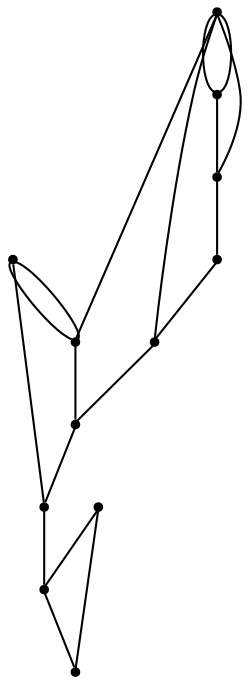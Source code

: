 graph {
  node [shape=point,comment="{\"directed\":false,\"doi\":\"10.1007/978-3-030-04414-5_6\",\"figure\":\"5 (1)\"}"]

  v0 [pos="1568.3842860968975,319.40812812690746"]
  v1 [pos="1402.3661190491869,359.37547850881356"]
  v2 [pos="1388.2679945498023,279.43566688856663"]
  v3 [pos="1358.8175911887777,359.37547850881356"]
  v4 [pos="1546.0827788013512,359.37547850881356"]
  v5 [pos="1378.3851462596117,417.4361310256425"]
  v6 [pos="1452.0406596879855,359.37547850881356"]
  v7 [pos="1317.790216913255,294.4242668115468"]
  v8 [pos="1342.1482690197784,359.37547850881356"]
  v9 [pos="1287.3426199858918,289.4266838060853"]
  v10 [pos="1273.626789053707,319.40812812690746"]
  v11 [pos="1308.328260359807,359.37547850881356"]

  v0 -- v2 [id="-1",pos="1568.3842860968975,319.40812812690746 1585.669271326048,319.4039631365936 1585.669271326048,319.4039631365936 1585.669271326048,319.4039631365936 1614.5613047912675,259.4493090941194 1614.5613047912675,259.4493090941194 1614.5613047912675,259.4493090941194 1363.2837872942075,259.4493408879386 1363.2837872942075,259.4493408879386 1363.2837872942075,259.4493408879386 1363.2837872942075,294.42530805912526 1363.2837872942075,294.42530805912526 1363.2837872942075,294.42530805912526 1372.75197551259,294.42530805912526 1372.75197551259,294.42530805912526 1372.75197551259,294.42530805912526 1388.2679945498023,279.43566688856663 1388.2679945498023,279.43566688856663 1388.2679945498023,279.43566688856663"]
  v0 -- v2 [id="-2",pos="1568.3842860968975,319.40812812690746 1412.7208569871134,319.4039631365936 1412.7208569871134,319.4039631365936 1412.7208569871134,319.4039631365936 1388.2679945498023,279.43566688856663 1388.2679945498023,279.43566688856663 1388.2679945498023,279.43566688856663"]
  v8 -- v3 [id="-4",pos="1342.1482690197784,359.37547850881356 1358.8175911887777,359.37547850881356 1358.8175911887777,359.37547850881356 1358.8175911887777,359.37547850881356"]
  v3 -- v1 [id="-5",pos="1358.8175911887777,359.37547850881356 1402.3661190491869,359.37547850881356 1402.3661190491869,359.37547850881356 1402.3661190491869,359.37547850881356"]
  v1 -- v6 [id="-6",pos="1402.3661190491869,359.37547850881356 1452.0406596879855,359.37547850881356 1452.0406596879855,359.37547850881356 1452.0406596879855,359.37547850881356"]
  v6 -- v4 [id="-7",pos="1452.0406596879855,359.37547850881356 1546.0827788013512,359.37547850881356 1546.0827788013512,359.37547850881356 1546.0827788013512,359.37547850881356"]
  v10 -- v7 [id="-10",pos="1273.626789053707,319.40812812690746 1298.6443802285933,319.4039631365936 1298.6443802285933,319.4039631365936 1298.6443802285933,319.4039631365936 1317.790216913255,294.4242668115468 1317.790216913255,294.4242668115468 1317.790216913255,294.4242668115468"]
  v9 -- v10 [id="-14",pos="1287.3426199858918,289.4266838060853 1281.8749698901374,319.4039631365936 1281.8749698901374,319.4039631365936 1281.8749698901374,319.4039631365936 1273.626789053707,319.40812812690746 1273.626789053707,319.40812812690746 1273.626789053707,319.40812812690746"]
  v9 -- v7 [id="-19",pos="1287.3426199858918,289.4266838060853 1292.8101429048106,259.4534740844333 1292.8101429048106,259.4534740844333 1292.8101429048106,259.4534740844333 1328.3116836823854,259.4534740844333 1328.3116836823854,259.4534740844333 1328.3116836823854,259.4534740844333 1328.3116836823854,294.4252762653061 1328.3116836823854,294.4252762653061 1328.3116836823854,294.4252762653061 1317.790216913255,294.4242668115468 1317.790216913255,294.4242668115468 1317.790216913255,294.4242668115468"]
  v7 -- v9 [id="-20",pos="1317.790216913255,294.4242668115468 1298.6443802285933,319.40812812690746 1298.6443802285933,319.40812812690746 1298.6443802285933,319.40812812690746 1292.8101429048106,319.40812812690746 1292.8101429048106,319.40812812690746 1292.8101429048106,319.40812812690746 1281.875097066973,319.40812812690746 1281.875097066973,319.40812812690746 1281.875097066973,319.40812812690746 1287.3426199858918,289.4266838060853 1287.3426199858918,289.4266838060853 1287.3426199858918,289.4266838060853"]
  v7 -- v2 [id="-21",pos="1317.790216913255,294.4242668115468 1372.75197551259,294.4252762653061 1372.75197551259,294.4252762653061 1372.75197551259,294.4252762653061 1388.2679945498023,279.43566688856663 1388.2679945498023,279.43566688856663 1388.2679945498023,279.43566688856663"]
  v7 -- v8 [id="-26",pos="1317.790216913255,294.4242668115468 1342.1482690197784,359.37547850881356 1342.1482690197784,359.37547850881356 1342.1482690197784,359.37547850881356"]
  v1 -- v0 [id="-29",pos="1402.3661190491869,359.37547850881356 1568.3842860968975,319.40812812690746 1568.3842860968975,319.40812812690746 1568.3842860968975,319.40812812690746"]
  v11 -- v8 [id="-30",pos="1308.328260359807,359.37547850881356 1342.1482690197784,359.37547850881356 1342.1482690197784,359.37547850881356 1342.1482690197784,359.37547850881356"]
  v5 -- v6 [id="-31",pos="1378.3851462596117,417.4361310256425 1452.0406596879855,359.37547850881356 1452.0406596879855,359.37547850881356 1452.0406596879855,359.37547850881356"]
  v5 -- v4 [id="-33",pos="1378.3851462596117,417.4361310256425 1546.0827788013512,359.37547850881356 1546.0827788013512,359.37547850881356 1546.0827788013512,359.37547850881356"]
  v10 -- v11 [id="-35",pos="1273.626789053707,319.40812812690746 1308.328260359807,359.37547850881356 1308.328260359807,359.37547850881356 1308.328260359807,359.37547850881356"]
  v2 -- v3 [id="-36",pos="1388.2679945498023,279.43566688856663 1358.8175911887777,359.37547850881356 1358.8175911887777,359.37547850881356 1358.8175911887777,359.37547850881356"]
}